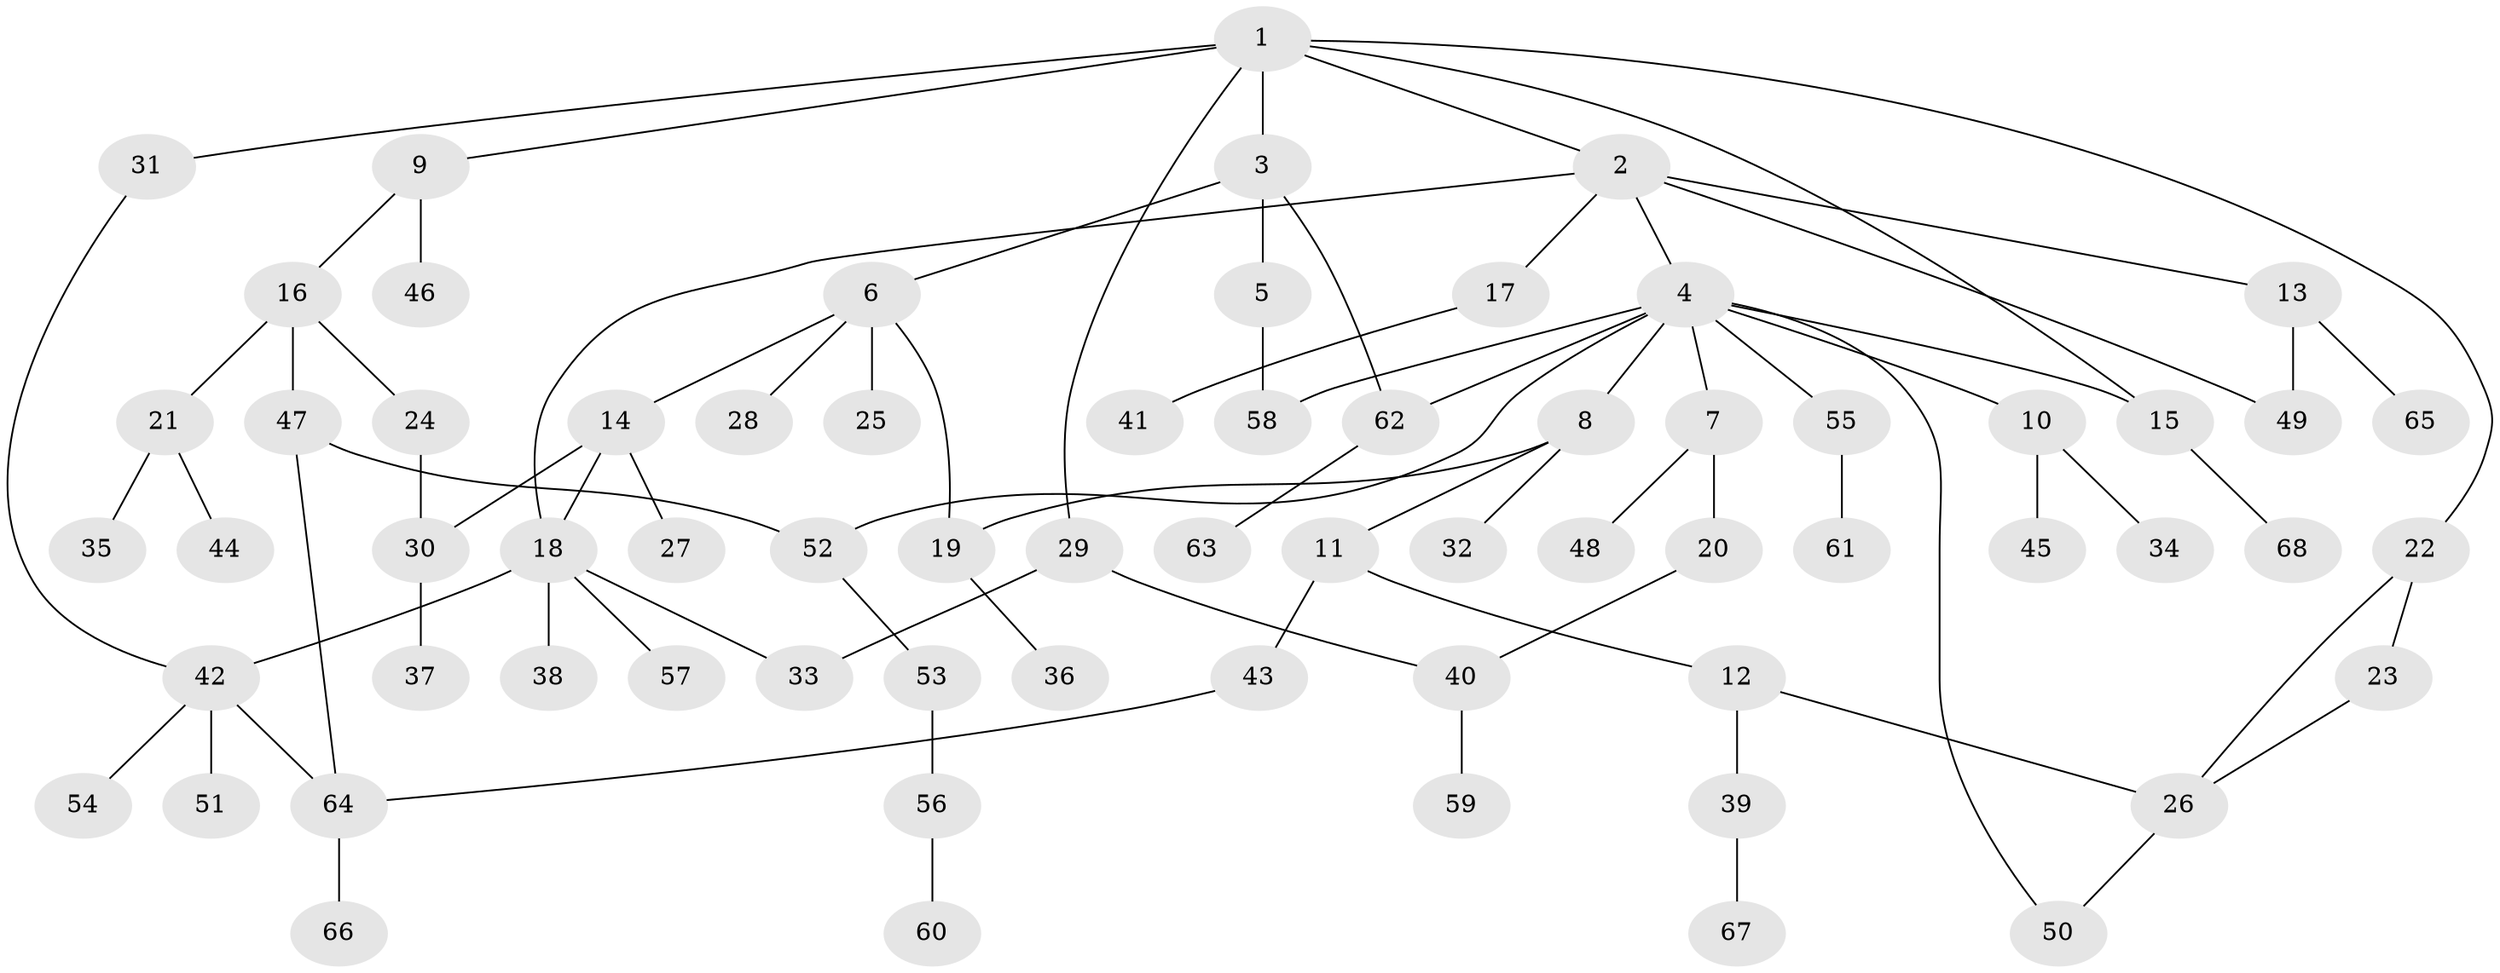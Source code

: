 // coarse degree distribution, {11: 0.047619047619047616, 5: 0.047619047619047616, 2: 0.3333333333333333, 4: 0.16666666666666666, 3: 0.023809523809523808, 1: 0.35714285714285715, 6: 0.023809523809523808}
// Generated by graph-tools (version 1.1) at 2025/23/03/03/25 07:23:33]
// undirected, 68 vertices, 83 edges
graph export_dot {
graph [start="1"]
  node [color=gray90,style=filled];
  1;
  2;
  3;
  4;
  5;
  6;
  7;
  8;
  9;
  10;
  11;
  12;
  13;
  14;
  15;
  16;
  17;
  18;
  19;
  20;
  21;
  22;
  23;
  24;
  25;
  26;
  27;
  28;
  29;
  30;
  31;
  32;
  33;
  34;
  35;
  36;
  37;
  38;
  39;
  40;
  41;
  42;
  43;
  44;
  45;
  46;
  47;
  48;
  49;
  50;
  51;
  52;
  53;
  54;
  55;
  56;
  57;
  58;
  59;
  60;
  61;
  62;
  63;
  64;
  65;
  66;
  67;
  68;
  1 -- 2;
  1 -- 3;
  1 -- 9;
  1 -- 15;
  1 -- 22;
  1 -- 29;
  1 -- 31;
  2 -- 4;
  2 -- 13;
  2 -- 17;
  2 -- 49;
  2 -- 18;
  3 -- 5;
  3 -- 6;
  3 -- 62;
  4 -- 7;
  4 -- 8;
  4 -- 10;
  4 -- 55;
  4 -- 62;
  4 -- 50;
  4 -- 58;
  4 -- 15;
  4 -- 52;
  5 -- 58;
  6 -- 14;
  6 -- 25;
  6 -- 28;
  6 -- 19;
  7 -- 20;
  7 -- 48;
  8 -- 11;
  8 -- 19;
  8 -- 32;
  9 -- 16;
  9 -- 46;
  10 -- 34;
  10 -- 45;
  11 -- 12;
  11 -- 43;
  12 -- 26;
  12 -- 39;
  13 -- 49;
  13 -- 65;
  14 -- 18;
  14 -- 27;
  14 -- 30;
  15 -- 68;
  16 -- 21;
  16 -- 24;
  16 -- 47;
  17 -- 41;
  18 -- 38;
  18 -- 42;
  18 -- 57;
  18 -- 33;
  19 -- 36;
  20 -- 40;
  21 -- 35;
  21 -- 44;
  22 -- 23;
  22 -- 26;
  23 -- 26;
  24 -- 30;
  26 -- 50;
  29 -- 33;
  29 -- 40;
  30 -- 37;
  31 -- 42;
  39 -- 67;
  40 -- 59;
  42 -- 51;
  42 -- 54;
  42 -- 64;
  43 -- 64;
  47 -- 52;
  47 -- 64;
  52 -- 53;
  53 -- 56;
  55 -- 61;
  56 -- 60;
  62 -- 63;
  64 -- 66;
}
